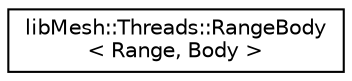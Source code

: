 digraph "类继承关系图"
{
 // INTERACTIVE_SVG=YES
  edge [fontname="Helvetica",fontsize="10",labelfontname="Helvetica",labelfontsize="10"];
  node [fontname="Helvetica",fontsize="10",shape=record];
  rankdir="LR";
  Node1 [label="libMesh::Threads::RangeBody\l\< Range, Body \>",height=0.2,width=0.4,color="black", fillcolor="white", style="filled",URL="$classlibMesh_1_1Threads_1_1RangeBody.html"];
}
